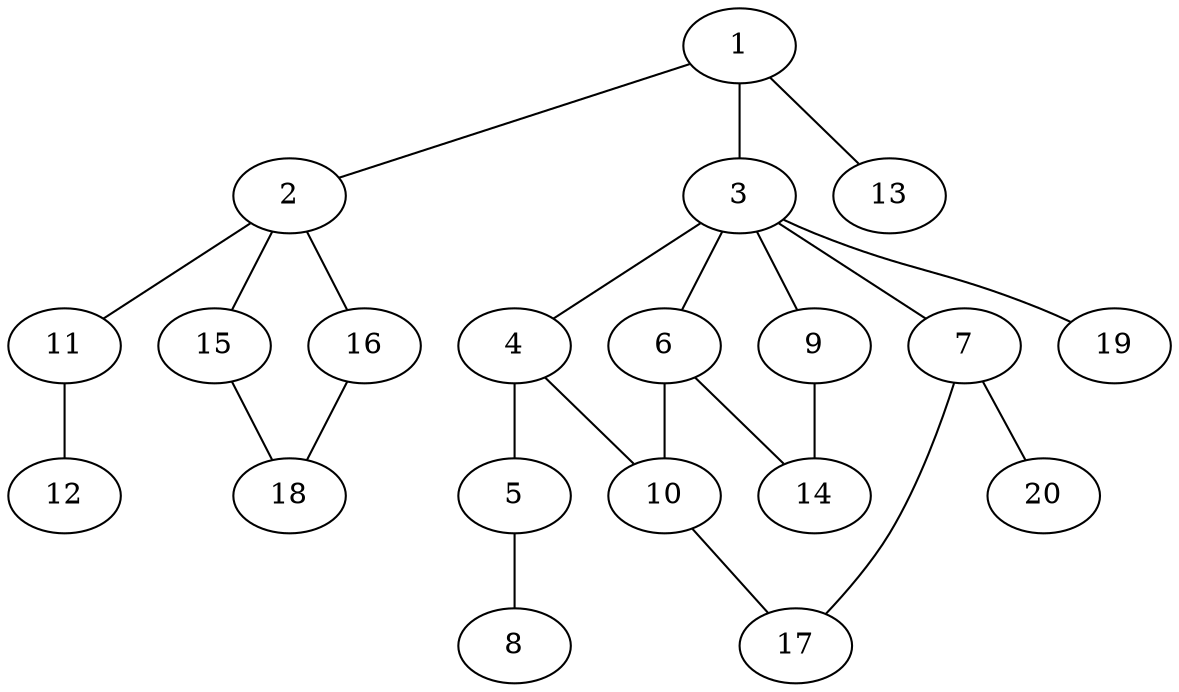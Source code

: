 graph graphname {1--2
1--3
1--13
2--11
2--15
2--16
3--4
3--6
3--7
3--9
3--19
4--5
4--10
5--8
6--10
6--14
7--17
7--20
9--14
10--17
11--12
15--18
16--18
}